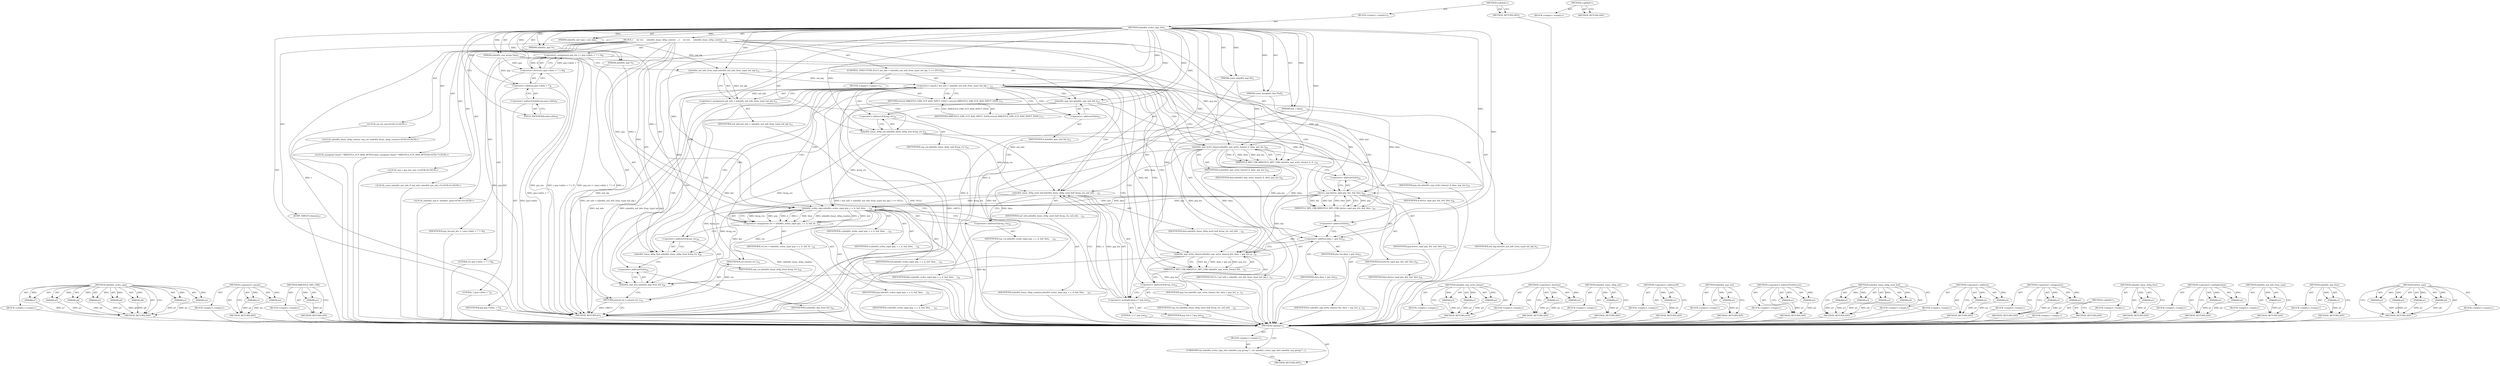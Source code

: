 digraph "&lt;global&gt;" {
vulnerable_204 [label=<(METHOD,mbedtls_ecdsa_sign)>];
vulnerable_205 [label=<(PARAM,p1)>];
vulnerable_206 [label=<(PARAM,p2)>];
vulnerable_207 [label=<(PARAM,p3)>];
vulnerable_208 [label=<(PARAM,p4)>];
vulnerable_209 [label=<(PARAM,p5)>];
vulnerable_210 [label=<(PARAM,p6)>];
vulnerable_211 [label=<(PARAM,p7)>];
vulnerable_212 [label=<(PARAM,p8)>];
vulnerable_213 [label=<(BLOCK,&lt;empty&gt;,&lt;empty&gt;)>];
vulnerable_214 [label=<(METHOD_RETURN,ANY)>];
vulnerable_154 [label=<(METHOD,&lt;operator&gt;.equals)>];
vulnerable_155 [label=<(PARAM,p1)>];
vulnerable_156 [label=<(PARAM,p2)>];
vulnerable_157 [label=<(BLOCK,&lt;empty&gt;,&lt;empty&gt;)>];
vulnerable_158 [label=<(METHOD_RETURN,ANY)>];
vulnerable_175 [label=<(METHOD,MBEDTLS_MPI_CHK)>];
vulnerable_176 [label=<(PARAM,p1)>];
vulnerable_177 [label=<(BLOCK,&lt;empty&gt;,&lt;empty&gt;)>];
vulnerable_178 [label=<(METHOD_RETURN,ANY)>];
vulnerable_6 [label=<(METHOD,&lt;global&gt;)<SUB>1</SUB>>];
vulnerable_7 [label=<(BLOCK,&lt;empty&gt;,&lt;empty&gt;)<SUB>1</SUB>>];
vulnerable_8 [label=<(METHOD,mbedtls_ecdsa_sign_det)<SUB>1</SUB>>];
vulnerable_9 [label=<(PARAM,mbedtls_ecp_group *grp)<SUB>1</SUB>>];
vulnerable_10 [label=<(PARAM,mbedtls_mpi *r)<SUB>1</SUB>>];
vulnerable_11 [label=<(PARAM,mbedtls_mpi *s)<SUB>1</SUB>>];
vulnerable_12 [label=<(PARAM,const mbedtls_mpi *d)<SUB>2</SUB>>];
vulnerable_13 [label=<(PARAM,const unsigned char *buf)<SUB>2</SUB>>];
vulnerable_14 [label=<(PARAM,size_t blen)<SUB>2</SUB>>];
vulnerable_15 [label=<(PARAM,mbedtls_md_type_t md_alg)<SUB>3</SUB>>];
vulnerable_16 [label=<(BLOCK,{
     int ret;
     mbedtls_hmac_drbg_context ...,{
     int ret;
     mbedtls_hmac_drbg_context ...)<SUB>4</SUB>>];
vulnerable_17 [label="<(LOCAL,int ret: int)<SUB>5</SUB>>"];
vulnerable_18 [label="<(LOCAL,mbedtls_hmac_drbg_context rng_ctx: mbedtls_hmac_drbg_context)<SUB>6</SUB>>"];
vulnerable_19 [label="<(LOCAL,unsigned char[2 * MBEDTLS_ECP_MAX_BYTES] data: unsigned char[2 * MBEDTLS_ECP_MAX_BYTES])<SUB>7</SUB>>"];
vulnerable_20 [label="<(LOCAL,size_t grp_len: size_t)<SUB>8</SUB>>"];
vulnerable_21 [label=<(&lt;operator&gt;.assignment,grp_len = ( grp-&gt;nbits + 7 ) / 8)<SUB>8</SUB>>];
vulnerable_22 [label=<(IDENTIFIER,grp_len,grp_len = ( grp-&gt;nbits + 7 ) / 8)<SUB>8</SUB>>];
vulnerable_23 [label=<(&lt;operator&gt;.division,( grp-&gt;nbits + 7 ) / 8)<SUB>8</SUB>>];
vulnerable_24 [label=<(&lt;operator&gt;.addition,grp-&gt;nbits + 7)<SUB>8</SUB>>];
vulnerable_25 [label=<(&lt;operator&gt;.indirectFieldAccess,grp-&gt;nbits)<SUB>8</SUB>>];
vulnerable_26 [label=<(IDENTIFIER,grp,grp-&gt;nbits + 7)<SUB>8</SUB>>];
vulnerable_27 [label=<(FIELD_IDENTIFIER,nbits,nbits)<SUB>8</SUB>>];
vulnerable_28 [label=<(LITERAL,7,grp-&gt;nbits + 7)<SUB>8</SUB>>];
vulnerable_29 [label=<(LITERAL,8,( grp-&gt;nbits + 7 ) / 8)<SUB>8</SUB>>];
vulnerable_30 [label="<(LOCAL,const mbedtls_md_info_t* md_info: mbedtls_md_info_t*)<SUB>9</SUB>>"];
vulnerable_31 [label="<(LOCAL,mbedtls_mpi h: mbedtls_mpi)<SUB>10</SUB>>"];
vulnerable_32 [label=<(CONTROL_STRUCTURE,IF,if (( md_info = mbedtls_md_info_from_type( md_alg ) ) == NULL))<SUB>12</SUB>>];
vulnerable_33 [label=<(&lt;operator&gt;.equals,( md_info = mbedtls_md_info_from_type( md_alg )...)<SUB>12</SUB>>];
vulnerable_34 [label=<(&lt;operator&gt;.assignment,md_info = mbedtls_md_info_from_type( md_alg ))<SUB>12</SUB>>];
vulnerable_35 [label=<(IDENTIFIER,md_info,md_info = mbedtls_md_info_from_type( md_alg ))<SUB>12</SUB>>];
vulnerable_36 [label=<(mbedtls_md_info_from_type,mbedtls_md_info_from_type( md_alg ))<SUB>12</SUB>>];
vulnerable_37 [label=<(IDENTIFIER,md_alg,mbedtls_md_info_from_type( md_alg ))<SUB>12</SUB>>];
vulnerable_38 [label=<(IDENTIFIER,NULL,( md_info = mbedtls_md_info_from_type( md_alg )...)<SUB>12</SUB>>];
vulnerable_39 [label=<(BLOCK,&lt;empty&gt;,&lt;empty&gt;)<SUB>13</SUB>>];
vulnerable_40 [label=<(RETURN,return( MBEDTLS_ERR_ECP_BAD_INPUT_DATA );,return( MBEDTLS_ERR_ECP_BAD_INPUT_DATA );)<SUB>13</SUB>>];
vulnerable_41 [label=<(IDENTIFIER,MBEDTLS_ERR_ECP_BAD_INPUT_DATA,return( MBEDTLS_ERR_ECP_BAD_INPUT_DATA );)<SUB>13</SUB>>];
vulnerable_42 [label=<(mbedtls_mpi_init,mbedtls_mpi_init( &amp;h ))<SUB>15</SUB>>];
vulnerable_43 [label=<(&lt;operator&gt;.addressOf,&amp;h)<SUB>15</SUB>>];
vulnerable_44 [label=<(IDENTIFIER,h,mbedtls_mpi_init( &amp;h ))<SUB>15</SUB>>];
vulnerable_45 [label=<(mbedtls_hmac_drbg_init,mbedtls_hmac_drbg_init( &amp;rng_ctx ))<SUB>16</SUB>>];
vulnerable_46 [label=<(&lt;operator&gt;.addressOf,&amp;rng_ctx)<SUB>16</SUB>>];
vulnerable_47 [label=<(IDENTIFIER,rng_ctx,mbedtls_hmac_drbg_init( &amp;rng_ctx ))<SUB>16</SUB>>];
vulnerable_48 [label=<(MBEDTLS_MPI_CHK,MBEDTLS_MPI_CHK( mbedtls_mpi_write_binary( d, d...)<SUB>19</SUB>>];
vulnerable_49 [label=<(mbedtls_mpi_write_binary,mbedtls_mpi_write_binary( d, data, grp_len ))<SUB>19</SUB>>];
vulnerable_50 [label=<(IDENTIFIER,d,mbedtls_mpi_write_binary( d, data, grp_len ))<SUB>19</SUB>>];
vulnerable_51 [label=<(IDENTIFIER,data,mbedtls_mpi_write_binary( d, data, grp_len ))<SUB>19</SUB>>];
vulnerable_52 [label=<(IDENTIFIER,grp_len,mbedtls_mpi_write_binary( d, data, grp_len ))<SUB>19</SUB>>];
vulnerable_53 [label=<(MBEDTLS_MPI_CHK,MBEDTLS_MPI_CHK( derive_mpi( grp, &amp;h, buf, blen...)<SUB>20</SUB>>];
vulnerable_54 [label=<(derive_mpi,derive_mpi( grp, &amp;h, buf, blen ))<SUB>20</SUB>>];
vulnerable_55 [label=<(IDENTIFIER,grp,derive_mpi( grp, &amp;h, buf, blen ))<SUB>20</SUB>>];
vulnerable_56 [label=<(&lt;operator&gt;.addressOf,&amp;h)<SUB>20</SUB>>];
vulnerable_57 [label=<(IDENTIFIER,h,derive_mpi( grp, &amp;h, buf, blen ))<SUB>20</SUB>>];
vulnerable_58 [label=<(IDENTIFIER,buf,derive_mpi( grp, &amp;h, buf, blen ))<SUB>20</SUB>>];
vulnerable_59 [label=<(IDENTIFIER,blen,derive_mpi( grp, &amp;h, buf, blen ))<SUB>20</SUB>>];
vulnerable_60 [label=<(MBEDTLS_MPI_CHK,MBEDTLS_MPI_CHK( mbedtls_mpi_write_binary( &amp;h, ...)<SUB>21</SUB>>];
vulnerable_61 [label=<(mbedtls_mpi_write_binary,mbedtls_mpi_write_binary( &amp;h, data + grp_len, g...)<SUB>21</SUB>>];
vulnerable_62 [label=<(&lt;operator&gt;.addressOf,&amp;h)<SUB>21</SUB>>];
vulnerable_63 [label=<(IDENTIFIER,h,mbedtls_mpi_write_binary( &amp;h, data + grp_len, g...)<SUB>21</SUB>>];
vulnerable_64 [label=<(&lt;operator&gt;.addition,data + grp_len)<SUB>21</SUB>>];
vulnerable_65 [label=<(IDENTIFIER,data,data + grp_len)<SUB>21</SUB>>];
vulnerable_66 [label=<(IDENTIFIER,grp_len,data + grp_len)<SUB>21</SUB>>];
vulnerable_67 [label=<(IDENTIFIER,grp_len,mbedtls_mpi_write_binary( &amp;h, data + grp_len, g...)<SUB>21</SUB>>];
vulnerable_68 [label=<(mbedtls_hmac_drbg_seed_buf,mbedtls_hmac_drbg_seed_buf( &amp;rng_ctx, md_info, ...)<SUB>22</SUB>>];
vulnerable_69 [label=<(&lt;operator&gt;.addressOf,&amp;rng_ctx)<SUB>22</SUB>>];
vulnerable_70 [label=<(IDENTIFIER,rng_ctx,mbedtls_hmac_drbg_seed_buf( &amp;rng_ctx, md_info, ...)<SUB>22</SUB>>];
vulnerable_71 [label=<(IDENTIFIER,md_info,mbedtls_hmac_drbg_seed_buf( &amp;rng_ctx, md_info, ...)<SUB>22</SUB>>];
vulnerable_72 [label=<(IDENTIFIER,data,mbedtls_hmac_drbg_seed_buf( &amp;rng_ctx, md_info, ...)<SUB>22</SUB>>];
vulnerable_73 [label=<(&lt;operator&gt;.multiplication,2 * grp_len)<SUB>22</SUB>>];
vulnerable_74 [label=<(LITERAL,2,2 * grp_len)<SUB>22</SUB>>];
vulnerable_75 [label=<(IDENTIFIER,grp_len,2 * grp_len)<SUB>22</SUB>>];
vulnerable_76 [label=<(&lt;operator&gt;.assignment,ret = mbedtls_ecdsa_sign( grp, r, s, d, buf, bl...)<SUB>24</SUB>>];
vulnerable_77 [label=<(IDENTIFIER,ret,ret = mbedtls_ecdsa_sign( grp, r, s, d, buf, bl...)<SUB>24</SUB>>];
vulnerable_78 [label=<(mbedtls_ecdsa_sign,mbedtls_ecdsa_sign( grp, r, s, d, buf, blen,
  ...)<SUB>24</SUB>>];
vulnerable_79 [label=<(IDENTIFIER,grp,mbedtls_ecdsa_sign( grp, r, s, d, buf, blen,
  ...)<SUB>24</SUB>>];
vulnerable_80 [label=<(IDENTIFIER,r,mbedtls_ecdsa_sign( grp, r, s, d, buf, blen,
  ...)<SUB>24</SUB>>];
vulnerable_81 [label=<(IDENTIFIER,s,mbedtls_ecdsa_sign( grp, r, s, d, buf, blen,
  ...)<SUB>24</SUB>>];
vulnerable_82 [label=<(IDENTIFIER,d,mbedtls_ecdsa_sign( grp, r, s, d, buf, blen,
  ...)<SUB>24</SUB>>];
vulnerable_83 [label=<(IDENTIFIER,buf,mbedtls_ecdsa_sign( grp, r, s, d, buf, blen,
  ...)<SUB>24</SUB>>];
vulnerable_84 [label=<(IDENTIFIER,blen,mbedtls_ecdsa_sign( grp, r, s, d, buf, blen,
  ...)<SUB>24</SUB>>];
vulnerable_85 [label=<(IDENTIFIER,mbedtls_hmac_drbg_random,mbedtls_ecdsa_sign( grp, r, s, d, buf, blen,
  ...)<SUB>25</SUB>>];
vulnerable_86 [label=<(&lt;operator&gt;.addressOf,&amp;rng_ctx)<SUB>25</SUB>>];
vulnerable_87 [label=<(IDENTIFIER,rng_ctx,mbedtls_ecdsa_sign( grp, r, s, d, buf, blen,
  ...)<SUB>25</SUB>>];
vulnerable_88 [label=<(JUMP_TARGET,cleanup)<SUB>27</SUB>>];
vulnerable_89 [label=<(mbedtls_hmac_drbg_free,mbedtls_hmac_drbg_free( &amp;rng_ctx ))<SUB>28</SUB>>];
vulnerable_90 [label=<(&lt;operator&gt;.addressOf,&amp;rng_ctx)<SUB>28</SUB>>];
vulnerable_91 [label=<(IDENTIFIER,rng_ctx,mbedtls_hmac_drbg_free( &amp;rng_ctx ))<SUB>28</SUB>>];
vulnerable_92 [label=<(mbedtls_mpi_free,mbedtls_mpi_free( &amp;h ))<SUB>29</SUB>>];
vulnerable_93 [label=<(&lt;operator&gt;.addressOf,&amp;h)<SUB>29</SUB>>];
vulnerable_94 [label=<(IDENTIFIER,h,mbedtls_mpi_free( &amp;h ))<SUB>29</SUB>>];
vulnerable_95 [label=<(RETURN,return( ret );,return( ret );)<SUB>31</SUB>>];
vulnerable_96 [label=<(IDENTIFIER,ret,return( ret );)<SUB>31</SUB>>];
vulnerable_97 [label=<(METHOD_RETURN,int)<SUB>1</SUB>>];
vulnerable_99 [label=<(METHOD_RETURN,ANY)<SUB>1</SUB>>];
vulnerable_179 [label=<(METHOD,mbedtls_mpi_write_binary)>];
vulnerable_180 [label=<(PARAM,p1)>];
vulnerable_181 [label=<(PARAM,p2)>];
vulnerable_182 [label=<(PARAM,p3)>];
vulnerable_183 [label=<(BLOCK,&lt;empty&gt;,&lt;empty&gt;)>];
vulnerable_184 [label=<(METHOD_RETURN,ANY)>];
vulnerable_139 [label=<(METHOD,&lt;operator&gt;.division)>];
vulnerable_140 [label=<(PARAM,p1)>];
vulnerable_141 [label=<(PARAM,p2)>];
vulnerable_142 [label=<(BLOCK,&lt;empty&gt;,&lt;empty&gt;)>];
vulnerable_143 [label=<(METHOD_RETURN,ANY)>];
vulnerable_171 [label=<(METHOD,mbedtls_hmac_drbg_init)>];
vulnerable_172 [label=<(PARAM,p1)>];
vulnerable_173 [label=<(BLOCK,&lt;empty&gt;,&lt;empty&gt;)>];
vulnerable_174 [label=<(METHOD_RETURN,ANY)>];
vulnerable_167 [label=<(METHOD,&lt;operator&gt;.addressOf)>];
vulnerable_168 [label=<(PARAM,p1)>];
vulnerable_169 [label=<(BLOCK,&lt;empty&gt;,&lt;empty&gt;)>];
vulnerable_170 [label=<(METHOD_RETURN,ANY)>];
vulnerable_163 [label=<(METHOD,mbedtls_mpi_init)>];
vulnerable_164 [label=<(PARAM,p1)>];
vulnerable_165 [label=<(BLOCK,&lt;empty&gt;,&lt;empty&gt;)>];
vulnerable_166 [label=<(METHOD_RETURN,ANY)>];
vulnerable_149 [label=<(METHOD,&lt;operator&gt;.indirectFieldAccess)>];
vulnerable_150 [label=<(PARAM,p1)>];
vulnerable_151 [label=<(PARAM,p2)>];
vulnerable_152 [label=<(BLOCK,&lt;empty&gt;,&lt;empty&gt;)>];
vulnerable_153 [label=<(METHOD_RETURN,ANY)>];
vulnerable_192 [label=<(METHOD,mbedtls_hmac_drbg_seed_buf)>];
vulnerable_193 [label=<(PARAM,p1)>];
vulnerable_194 [label=<(PARAM,p2)>];
vulnerable_195 [label=<(PARAM,p3)>];
vulnerable_196 [label=<(PARAM,p4)>];
vulnerable_197 [label=<(BLOCK,&lt;empty&gt;,&lt;empty&gt;)>];
vulnerable_198 [label=<(METHOD_RETURN,ANY)>];
vulnerable_144 [label=<(METHOD,&lt;operator&gt;.addition)>];
vulnerable_145 [label=<(PARAM,p1)>];
vulnerable_146 [label=<(PARAM,p2)>];
vulnerable_147 [label=<(BLOCK,&lt;empty&gt;,&lt;empty&gt;)>];
vulnerable_148 [label=<(METHOD_RETURN,ANY)>];
vulnerable_134 [label=<(METHOD,&lt;operator&gt;.assignment)>];
vulnerable_135 [label=<(PARAM,p1)>];
vulnerable_136 [label=<(PARAM,p2)>];
vulnerable_137 [label=<(BLOCK,&lt;empty&gt;,&lt;empty&gt;)>];
vulnerable_138 [label=<(METHOD_RETURN,ANY)>];
vulnerable_128 [label=<(METHOD,&lt;global&gt;)<SUB>1</SUB>>];
vulnerable_129 [label=<(BLOCK,&lt;empty&gt;,&lt;empty&gt;)>];
vulnerable_130 [label=<(METHOD_RETURN,ANY)>];
vulnerable_215 [label=<(METHOD,mbedtls_hmac_drbg_free)>];
vulnerable_216 [label=<(PARAM,p1)>];
vulnerable_217 [label=<(BLOCK,&lt;empty&gt;,&lt;empty&gt;)>];
vulnerable_218 [label=<(METHOD_RETURN,ANY)>];
vulnerable_199 [label=<(METHOD,&lt;operator&gt;.multiplication)>];
vulnerable_200 [label=<(PARAM,p1)>];
vulnerable_201 [label=<(PARAM,p2)>];
vulnerable_202 [label=<(BLOCK,&lt;empty&gt;,&lt;empty&gt;)>];
vulnerable_203 [label=<(METHOD_RETURN,ANY)>];
vulnerable_159 [label=<(METHOD,mbedtls_md_info_from_type)>];
vulnerable_160 [label=<(PARAM,p1)>];
vulnerable_161 [label=<(BLOCK,&lt;empty&gt;,&lt;empty&gt;)>];
vulnerable_162 [label=<(METHOD_RETURN,ANY)>];
vulnerable_219 [label=<(METHOD,mbedtls_mpi_free)>];
vulnerable_220 [label=<(PARAM,p1)>];
vulnerable_221 [label=<(BLOCK,&lt;empty&gt;,&lt;empty&gt;)>];
vulnerable_222 [label=<(METHOD_RETURN,ANY)>];
vulnerable_185 [label=<(METHOD,derive_mpi)>];
vulnerable_186 [label=<(PARAM,p1)>];
vulnerable_187 [label=<(PARAM,p2)>];
vulnerable_188 [label=<(PARAM,p3)>];
vulnerable_189 [label=<(PARAM,p4)>];
vulnerable_190 [label=<(BLOCK,&lt;empty&gt;,&lt;empty&gt;)>];
vulnerable_191 [label=<(METHOD_RETURN,ANY)>];
fixed_6 [label=<(METHOD,&lt;global&gt;)<SUB>1</SUB>>];
fixed_7 [label=<(BLOCK,&lt;empty&gt;,&lt;empty&gt;)<SUB>1</SUB>>];
fixed_8 [label=<(UNKNOWN,int mbedtls_ecdsa_sign_det( mbedtls_ecp_group *...,int mbedtls_ecdsa_sign_det( mbedtls_ecp_group *...)<SUB>1</SUB>>];
fixed_9 [label=<(METHOD_RETURN,ANY)<SUB>1</SUB>>];
fixed_14 [label=<(METHOD,&lt;global&gt;)<SUB>1</SUB>>];
fixed_15 [label=<(BLOCK,&lt;empty&gt;,&lt;empty&gt;)>];
fixed_16 [label=<(METHOD_RETURN,ANY)>];
vulnerable_204 -> vulnerable_205  [key=0, label="AST: "];
vulnerable_204 -> vulnerable_205  [key=1, label="DDG: "];
vulnerable_204 -> vulnerable_213  [key=0, label="AST: "];
vulnerable_204 -> vulnerable_206  [key=0, label="AST: "];
vulnerable_204 -> vulnerable_206  [key=1, label="DDG: "];
vulnerable_204 -> vulnerable_214  [key=0, label="AST: "];
vulnerable_204 -> vulnerable_214  [key=1, label="CFG: "];
vulnerable_204 -> vulnerable_207  [key=0, label="AST: "];
vulnerable_204 -> vulnerable_207  [key=1, label="DDG: "];
vulnerable_204 -> vulnerable_208  [key=0, label="AST: "];
vulnerable_204 -> vulnerable_208  [key=1, label="DDG: "];
vulnerable_204 -> vulnerable_209  [key=0, label="AST: "];
vulnerable_204 -> vulnerable_209  [key=1, label="DDG: "];
vulnerable_204 -> vulnerable_210  [key=0, label="AST: "];
vulnerable_204 -> vulnerable_210  [key=1, label="DDG: "];
vulnerable_204 -> vulnerable_211  [key=0, label="AST: "];
vulnerable_204 -> vulnerable_211  [key=1, label="DDG: "];
vulnerable_204 -> vulnerable_212  [key=0, label="AST: "];
vulnerable_204 -> vulnerable_212  [key=1, label="DDG: "];
vulnerable_205 -> vulnerable_214  [key=0, label="DDG: p1"];
vulnerable_206 -> vulnerable_214  [key=0, label="DDG: p2"];
vulnerable_207 -> vulnerable_214  [key=0, label="DDG: p3"];
vulnerable_208 -> vulnerable_214  [key=0, label="DDG: p4"];
vulnerable_209 -> vulnerable_214  [key=0, label="DDG: p5"];
vulnerable_210 -> vulnerable_214  [key=0, label="DDG: p6"];
vulnerable_211 -> vulnerable_214  [key=0, label="DDG: p7"];
vulnerable_212 -> vulnerable_214  [key=0, label="DDG: p8"];
vulnerable_213 -> fixed_6  [key=0];
vulnerable_214 -> fixed_6  [key=0];
vulnerable_154 -> vulnerable_155  [key=0, label="AST: "];
vulnerable_154 -> vulnerable_155  [key=1, label="DDG: "];
vulnerable_154 -> vulnerable_157  [key=0, label="AST: "];
vulnerable_154 -> vulnerable_156  [key=0, label="AST: "];
vulnerable_154 -> vulnerable_156  [key=1, label="DDG: "];
vulnerable_154 -> vulnerable_158  [key=0, label="AST: "];
vulnerable_154 -> vulnerable_158  [key=1, label="CFG: "];
vulnerable_155 -> vulnerable_158  [key=0, label="DDG: p1"];
vulnerable_156 -> vulnerable_158  [key=0, label="DDG: p2"];
vulnerable_157 -> fixed_6  [key=0];
vulnerable_158 -> fixed_6  [key=0];
vulnerable_175 -> vulnerable_176  [key=0, label="AST: "];
vulnerable_175 -> vulnerable_176  [key=1, label="DDG: "];
vulnerable_175 -> vulnerable_177  [key=0, label="AST: "];
vulnerable_175 -> vulnerable_178  [key=0, label="AST: "];
vulnerable_175 -> vulnerable_178  [key=1, label="CFG: "];
vulnerable_176 -> vulnerable_178  [key=0, label="DDG: p1"];
vulnerable_177 -> fixed_6  [key=0];
vulnerable_178 -> fixed_6  [key=0];
vulnerable_6 -> vulnerable_7  [key=0, label="AST: "];
vulnerable_6 -> vulnerable_99  [key=0, label="AST: "];
vulnerable_6 -> vulnerable_99  [key=1, label="CFG: "];
vulnerable_7 -> vulnerable_8  [key=0, label="AST: "];
vulnerable_8 -> vulnerable_9  [key=0, label="AST: "];
vulnerable_8 -> vulnerable_9  [key=1, label="DDG: "];
vulnerable_8 -> vulnerable_10  [key=0, label="AST: "];
vulnerable_8 -> vulnerable_10  [key=1, label="DDG: "];
vulnerable_8 -> vulnerable_11  [key=0, label="AST: "];
vulnerable_8 -> vulnerable_11  [key=1, label="DDG: "];
vulnerable_8 -> vulnerable_12  [key=0, label="AST: "];
vulnerable_8 -> vulnerable_12  [key=1, label="DDG: "];
vulnerable_8 -> vulnerable_13  [key=0, label="AST: "];
vulnerable_8 -> vulnerable_13  [key=1, label="DDG: "];
vulnerable_8 -> vulnerable_14  [key=0, label="AST: "];
vulnerable_8 -> vulnerable_14  [key=1, label="DDG: "];
vulnerable_8 -> vulnerable_15  [key=0, label="AST: "];
vulnerable_8 -> vulnerable_15  [key=1, label="DDG: "];
vulnerable_8 -> vulnerable_16  [key=0, label="AST: "];
vulnerable_8 -> vulnerable_97  [key=0, label="AST: "];
vulnerable_8 -> vulnerable_27  [key=0, label="CFG: "];
vulnerable_8 -> vulnerable_42  [key=0, label="DDG: "];
vulnerable_8 -> vulnerable_45  [key=0, label="DDG: "];
vulnerable_8 -> vulnerable_68  [key=0, label="DDG: "];
vulnerable_8 -> vulnerable_89  [key=0, label="DDG: "];
vulnerable_8 -> vulnerable_92  [key=0, label="DDG: "];
vulnerable_8 -> vulnerable_96  [key=0, label="DDG: "];
vulnerable_8 -> vulnerable_23  [key=0, label="DDG: "];
vulnerable_8 -> vulnerable_33  [key=0, label="DDG: "];
vulnerable_8 -> vulnerable_40  [key=0, label="DDG: "];
vulnerable_8 -> vulnerable_49  [key=0, label="DDG: "];
vulnerable_8 -> vulnerable_54  [key=0, label="DDG: "];
vulnerable_8 -> vulnerable_61  [key=0, label="DDG: "];
vulnerable_8 -> vulnerable_73  [key=0, label="DDG: "];
vulnerable_8 -> vulnerable_78  [key=0, label="DDG: "];
vulnerable_8 -> vulnerable_24  [key=0, label="DDG: "];
vulnerable_8 -> vulnerable_41  [key=0, label="DDG: "];
vulnerable_8 -> vulnerable_64  [key=0, label="DDG: "];
vulnerable_8 -> vulnerable_36  [key=0, label="DDG: "];
vulnerable_9 -> vulnerable_97  [key=0, label="DDG: grp"];
vulnerable_9 -> vulnerable_23  [key=0, label="DDG: grp"];
vulnerable_9 -> vulnerable_54  [key=0, label="DDG: grp"];
vulnerable_9 -> vulnerable_78  [key=0, label="DDG: grp"];
vulnerable_9 -> vulnerable_24  [key=0, label="DDG: grp"];
vulnerable_10 -> vulnerable_97  [key=0, label="DDG: r"];
vulnerable_10 -> vulnerable_78  [key=0, label="DDG: r"];
vulnerable_11 -> vulnerable_97  [key=0, label="DDG: s"];
vulnerable_11 -> vulnerable_78  [key=0, label="DDG: s"];
vulnerable_12 -> vulnerable_97  [key=0, label="DDG: d"];
vulnerable_12 -> vulnerable_49  [key=0, label="DDG: d"];
vulnerable_13 -> vulnerable_97  [key=0, label="DDG: buf"];
vulnerable_13 -> vulnerable_54  [key=0, label="DDG: buf"];
vulnerable_14 -> vulnerable_97  [key=0, label="DDG: blen"];
vulnerable_14 -> vulnerable_54  [key=0, label="DDG: blen"];
vulnerable_15 -> vulnerable_36  [key=0, label="DDG: md_alg"];
vulnerable_16 -> vulnerable_17  [key=0, label="AST: "];
vulnerable_16 -> vulnerable_18  [key=0, label="AST: "];
vulnerable_16 -> vulnerable_19  [key=0, label="AST: "];
vulnerable_16 -> vulnerable_20  [key=0, label="AST: "];
vulnerable_16 -> vulnerable_21  [key=0, label="AST: "];
vulnerable_16 -> vulnerable_30  [key=0, label="AST: "];
vulnerable_16 -> vulnerable_31  [key=0, label="AST: "];
vulnerable_16 -> vulnerable_32  [key=0, label="AST: "];
vulnerable_16 -> vulnerable_42  [key=0, label="AST: "];
vulnerable_16 -> vulnerable_45  [key=0, label="AST: "];
vulnerable_16 -> vulnerable_48  [key=0, label="AST: "];
vulnerable_16 -> vulnerable_53  [key=0, label="AST: "];
vulnerable_16 -> vulnerable_60  [key=0, label="AST: "];
vulnerable_16 -> vulnerable_68  [key=0, label="AST: "];
vulnerable_16 -> vulnerable_76  [key=0, label="AST: "];
vulnerable_16 -> vulnerable_88  [key=0, label="AST: "];
vulnerable_16 -> vulnerable_89  [key=0, label="AST: "];
vulnerable_16 -> vulnerable_92  [key=0, label="AST: "];
vulnerable_16 -> vulnerable_95  [key=0, label="AST: "];
vulnerable_17 -> fixed_6  [key=0];
vulnerable_18 -> fixed_6  [key=0];
vulnerable_19 -> fixed_6  [key=0];
vulnerable_20 -> fixed_6  [key=0];
vulnerable_21 -> vulnerable_22  [key=0, label="AST: "];
vulnerable_21 -> vulnerable_23  [key=0, label="AST: "];
vulnerable_21 -> vulnerable_36  [key=0, label="CFG: "];
vulnerable_21 -> vulnerable_97  [key=0, label="DDG: grp_len"];
vulnerable_21 -> vulnerable_97  [key=1, label="DDG: ( grp-&gt;nbits + 7 ) / 8"];
vulnerable_21 -> vulnerable_97  [key=2, label="DDG: grp_len = ( grp-&gt;nbits + 7 ) / 8"];
vulnerable_21 -> vulnerable_49  [key=0, label="DDG: grp_len"];
vulnerable_22 -> fixed_6  [key=0];
vulnerable_23 -> vulnerable_24  [key=0, label="AST: "];
vulnerable_23 -> vulnerable_29  [key=0, label="AST: "];
vulnerable_23 -> vulnerable_21  [key=0, label="CFG: "];
vulnerable_23 -> vulnerable_21  [key=1, label="DDG: grp-&gt;nbits + 7"];
vulnerable_23 -> vulnerable_21  [key=2, label="DDG: 8"];
vulnerable_23 -> vulnerable_97  [key=0, label="DDG: grp-&gt;nbits + 7"];
vulnerable_24 -> vulnerable_25  [key=0, label="AST: "];
vulnerable_24 -> vulnerable_28  [key=0, label="AST: "];
vulnerable_24 -> vulnerable_23  [key=0, label="CFG: "];
vulnerable_24 -> vulnerable_97  [key=0, label="DDG: grp-&gt;nbits"];
vulnerable_25 -> vulnerable_26  [key=0, label="AST: "];
vulnerable_25 -> vulnerable_27  [key=0, label="AST: "];
vulnerable_25 -> vulnerable_24  [key=0, label="CFG: "];
vulnerable_26 -> fixed_6  [key=0];
vulnerable_27 -> vulnerable_25  [key=0, label="CFG: "];
vulnerable_28 -> fixed_6  [key=0];
vulnerable_29 -> fixed_6  [key=0];
vulnerable_30 -> fixed_6  [key=0];
vulnerable_31 -> fixed_6  [key=0];
vulnerable_32 -> vulnerable_33  [key=0, label="AST: "];
vulnerable_32 -> vulnerable_39  [key=0, label="AST: "];
vulnerable_33 -> vulnerable_34  [key=0, label="AST: "];
vulnerable_33 -> vulnerable_38  [key=0, label="AST: "];
vulnerable_33 -> vulnerable_40  [key=0, label="CFG: "];
vulnerable_33 -> vulnerable_40  [key=1, label="CDG: "];
vulnerable_33 -> vulnerable_43  [key=0, label="CFG: "];
vulnerable_33 -> vulnerable_43  [key=1, label="CDG: "];
vulnerable_33 -> vulnerable_97  [key=0, label="DDG: md_info = mbedtls_md_info_from_type( md_alg )"];
vulnerable_33 -> vulnerable_97  [key=1, label="DDG: ( md_info = mbedtls_md_info_from_type( md_alg ) ) == NULL"];
vulnerable_33 -> vulnerable_97  [key=2, label="DDG: NULL"];
vulnerable_33 -> vulnerable_48  [key=0, label="CDG: "];
vulnerable_33 -> vulnerable_68  [key=0, label="CDG: "];
vulnerable_33 -> vulnerable_49  [key=0, label="CDG: "];
vulnerable_33 -> vulnerable_60  [key=0, label="CDG: "];
vulnerable_33 -> vulnerable_73  [key=0, label="CDG: "];
vulnerable_33 -> vulnerable_64  [key=0, label="CDG: "];
vulnerable_33 -> vulnerable_42  [key=0, label="CDG: "];
vulnerable_33 -> vulnerable_89  [key=0, label="CDG: "];
vulnerable_33 -> vulnerable_46  [key=0, label="CDG: "];
vulnerable_33 -> vulnerable_56  [key=0, label="CDG: "];
vulnerable_33 -> vulnerable_69  [key=0, label="CDG: "];
vulnerable_33 -> vulnerable_95  [key=0, label="CDG: "];
vulnerable_33 -> vulnerable_92  [key=0, label="CDG: "];
vulnerable_33 -> vulnerable_45  [key=0, label="CDG: "];
vulnerable_33 -> vulnerable_76  [key=0, label="CDG: "];
vulnerable_33 -> vulnerable_93  [key=0, label="CDG: "];
vulnerable_33 -> vulnerable_90  [key=0, label="CDG: "];
vulnerable_33 -> vulnerable_54  [key=0, label="CDG: "];
vulnerable_33 -> vulnerable_61  [key=0, label="CDG: "];
vulnerable_33 -> vulnerable_53  [key=0, label="CDG: "];
vulnerable_33 -> vulnerable_78  [key=0, label="CDG: "];
vulnerable_33 -> vulnerable_62  [key=0, label="CDG: "];
vulnerable_33 -> vulnerable_86  [key=0, label="CDG: "];
vulnerable_34 -> vulnerable_35  [key=0, label="AST: "];
vulnerable_34 -> vulnerable_36  [key=0, label="AST: "];
vulnerable_34 -> vulnerable_33  [key=0, label="CFG: "];
vulnerable_34 -> vulnerable_33  [key=1, label="DDG: md_info"];
vulnerable_34 -> vulnerable_97  [key=0, label="DDG: md_info"];
vulnerable_34 -> vulnerable_97  [key=1, label="DDG: mbedtls_md_info_from_type( md_alg )"];
vulnerable_34 -> vulnerable_68  [key=0, label="DDG: md_info"];
vulnerable_35 -> fixed_6  [key=0];
vulnerable_36 -> vulnerable_37  [key=0, label="AST: "];
vulnerable_36 -> vulnerable_34  [key=0, label="CFG: "];
vulnerable_36 -> vulnerable_34  [key=1, label="DDG: md_alg"];
vulnerable_36 -> vulnerable_97  [key=0, label="DDG: md_alg"];
vulnerable_36 -> vulnerable_33  [key=0, label="DDG: md_alg"];
vulnerable_37 -> fixed_6  [key=0];
vulnerable_38 -> fixed_6  [key=0];
vulnerable_39 -> vulnerable_40  [key=0, label="AST: "];
vulnerable_40 -> vulnerable_41  [key=0, label="AST: "];
vulnerable_40 -> vulnerable_97  [key=0, label="CFG: "];
vulnerable_40 -> vulnerable_97  [key=1, label="DDG: &lt;RET&gt;"];
vulnerable_41 -> vulnerable_40  [key=0, label="DDG: MBEDTLS_ERR_ECP_BAD_INPUT_DATA"];
vulnerable_42 -> vulnerable_43  [key=0, label="AST: "];
vulnerable_42 -> vulnerable_46  [key=0, label="CFG: "];
vulnerable_42 -> vulnerable_92  [key=0, label="DDG: &amp;h"];
vulnerable_42 -> vulnerable_54  [key=0, label="DDG: &amp;h"];
vulnerable_42 -> vulnerable_61  [key=0, label="DDG: &amp;h"];
vulnerable_43 -> vulnerable_44  [key=0, label="AST: "];
vulnerable_43 -> vulnerable_42  [key=0, label="CFG: "];
vulnerable_44 -> fixed_6  [key=0];
vulnerable_45 -> vulnerable_46  [key=0, label="AST: "];
vulnerable_45 -> vulnerable_49  [key=0, label="CFG: "];
vulnerable_45 -> vulnerable_68  [key=0, label="DDG: &amp;rng_ctx"];
vulnerable_45 -> vulnerable_89  [key=0, label="DDG: &amp;rng_ctx"];
vulnerable_45 -> vulnerable_78  [key=0, label="DDG: &amp;rng_ctx"];
vulnerable_46 -> vulnerable_47  [key=0, label="AST: "];
vulnerable_46 -> vulnerable_45  [key=0, label="CFG: "];
vulnerable_47 -> fixed_6  [key=0];
vulnerable_48 -> vulnerable_49  [key=0, label="AST: "];
vulnerable_48 -> vulnerable_56  [key=0, label="CFG: "];
vulnerable_49 -> vulnerable_50  [key=0, label="AST: "];
vulnerable_49 -> vulnerable_51  [key=0, label="AST: "];
vulnerable_49 -> vulnerable_52  [key=0, label="AST: "];
vulnerable_49 -> vulnerable_48  [key=0, label="CFG: "];
vulnerable_49 -> vulnerable_48  [key=1, label="DDG: d"];
vulnerable_49 -> vulnerable_48  [key=2, label="DDG: data"];
vulnerable_49 -> vulnerable_48  [key=3, label="DDG: grp_len"];
vulnerable_49 -> vulnerable_68  [key=0, label="DDG: data"];
vulnerable_49 -> vulnerable_61  [key=0, label="DDG: data"];
vulnerable_49 -> vulnerable_61  [key=1, label="DDG: grp_len"];
vulnerable_49 -> vulnerable_78  [key=0, label="DDG: d"];
vulnerable_49 -> vulnerable_64  [key=0, label="DDG: data"];
vulnerable_49 -> vulnerable_64  [key=1, label="DDG: grp_len"];
vulnerable_50 -> fixed_6  [key=0];
vulnerable_51 -> fixed_6  [key=0];
vulnerable_52 -> fixed_6  [key=0];
vulnerable_53 -> vulnerable_54  [key=0, label="AST: "];
vulnerable_53 -> vulnerable_62  [key=0, label="CFG: "];
vulnerable_54 -> vulnerable_55  [key=0, label="AST: "];
vulnerable_54 -> vulnerable_56  [key=0, label="AST: "];
vulnerable_54 -> vulnerable_58  [key=0, label="AST: "];
vulnerable_54 -> vulnerable_59  [key=0, label="AST: "];
vulnerable_54 -> vulnerable_53  [key=0, label="CFG: "];
vulnerable_54 -> vulnerable_53  [key=1, label="DDG: grp"];
vulnerable_54 -> vulnerable_53  [key=2, label="DDG: &amp;h"];
vulnerable_54 -> vulnerable_53  [key=3, label="DDG: buf"];
vulnerable_54 -> vulnerable_53  [key=4, label="DDG: blen"];
vulnerable_54 -> vulnerable_92  [key=0, label="DDG: &amp;h"];
vulnerable_54 -> vulnerable_61  [key=0, label="DDG: &amp;h"];
vulnerable_54 -> vulnerable_78  [key=0, label="DDG: grp"];
vulnerable_54 -> vulnerable_78  [key=1, label="DDG: buf"];
vulnerable_54 -> vulnerable_78  [key=2, label="DDG: blen"];
vulnerable_55 -> fixed_6  [key=0];
vulnerable_56 -> vulnerable_57  [key=0, label="AST: "];
vulnerable_56 -> vulnerable_54  [key=0, label="CFG: "];
vulnerable_57 -> fixed_6  [key=0];
vulnerable_58 -> fixed_6  [key=0];
vulnerable_59 -> fixed_6  [key=0];
vulnerable_60 -> vulnerable_61  [key=0, label="AST: "];
vulnerable_60 -> vulnerable_69  [key=0, label="CFG: "];
vulnerable_61 -> vulnerable_62  [key=0, label="AST: "];
vulnerable_61 -> vulnerable_64  [key=0, label="AST: "];
vulnerable_61 -> vulnerable_67  [key=0, label="AST: "];
vulnerable_61 -> vulnerable_60  [key=0, label="CFG: "];
vulnerable_61 -> vulnerable_60  [key=1, label="DDG: &amp;h"];
vulnerable_61 -> vulnerable_60  [key=2, label="DDG: data + grp_len"];
vulnerable_61 -> vulnerable_60  [key=3, label="DDG: grp_len"];
vulnerable_61 -> vulnerable_92  [key=0, label="DDG: &amp;h"];
vulnerable_61 -> vulnerable_73  [key=0, label="DDG: grp_len"];
vulnerable_62 -> vulnerable_63  [key=0, label="AST: "];
vulnerable_62 -> vulnerable_64  [key=0, label="CFG: "];
vulnerable_63 -> fixed_6  [key=0];
vulnerable_64 -> vulnerable_65  [key=0, label="AST: "];
vulnerable_64 -> vulnerable_66  [key=0, label="AST: "];
vulnerable_64 -> vulnerable_61  [key=0, label="CFG: "];
vulnerable_65 -> fixed_6  [key=0];
vulnerable_66 -> fixed_6  [key=0];
vulnerable_67 -> fixed_6  [key=0];
vulnerable_68 -> vulnerable_69  [key=0, label="AST: "];
vulnerable_68 -> vulnerable_71  [key=0, label="AST: "];
vulnerable_68 -> vulnerable_72  [key=0, label="AST: "];
vulnerable_68 -> vulnerable_73  [key=0, label="AST: "];
vulnerable_68 -> vulnerable_86  [key=0, label="CFG: "];
vulnerable_68 -> vulnerable_89  [key=0, label="DDG: &amp;rng_ctx"];
vulnerable_68 -> vulnerable_78  [key=0, label="DDG: &amp;rng_ctx"];
vulnerable_69 -> vulnerable_70  [key=0, label="AST: "];
vulnerable_69 -> vulnerable_73  [key=0, label="CFG: "];
vulnerable_70 -> fixed_6  [key=0];
vulnerable_71 -> fixed_6  [key=0];
vulnerable_72 -> fixed_6  [key=0];
vulnerable_73 -> vulnerable_74  [key=0, label="AST: "];
vulnerable_73 -> vulnerable_75  [key=0, label="AST: "];
vulnerable_73 -> vulnerable_68  [key=0, label="CFG: "];
vulnerable_73 -> vulnerable_68  [key=1, label="DDG: 2"];
vulnerable_73 -> vulnerable_68  [key=2, label="DDG: grp_len"];
vulnerable_74 -> fixed_6  [key=0];
vulnerable_75 -> fixed_6  [key=0];
vulnerable_76 -> vulnerable_77  [key=0, label="AST: "];
vulnerable_76 -> vulnerable_78  [key=0, label="AST: "];
vulnerable_76 -> vulnerable_90  [key=0, label="CFG: "];
vulnerable_76 -> vulnerable_96  [key=0, label="DDG: ret"];
vulnerable_77 -> fixed_6  [key=0];
vulnerable_78 -> vulnerable_79  [key=0, label="AST: "];
vulnerable_78 -> vulnerable_80  [key=0, label="AST: "];
vulnerable_78 -> vulnerable_81  [key=0, label="AST: "];
vulnerable_78 -> vulnerable_82  [key=0, label="AST: "];
vulnerable_78 -> vulnerable_83  [key=0, label="AST: "];
vulnerable_78 -> vulnerable_84  [key=0, label="AST: "];
vulnerable_78 -> vulnerable_85  [key=0, label="AST: "];
vulnerable_78 -> vulnerable_86  [key=0, label="AST: "];
vulnerable_78 -> vulnerable_76  [key=0, label="CFG: "];
vulnerable_78 -> vulnerable_76  [key=1, label="DDG: &amp;rng_ctx"];
vulnerable_78 -> vulnerable_76  [key=2, label="DDG: grp"];
vulnerable_78 -> vulnerable_76  [key=3, label="DDG: d"];
vulnerable_78 -> vulnerable_76  [key=4, label="DDG: r"];
vulnerable_78 -> vulnerable_76  [key=5, label="DDG: blen"];
vulnerable_78 -> vulnerable_76  [key=6, label="DDG: mbedtls_hmac_drbg_random"];
vulnerable_78 -> vulnerable_76  [key=7, label="DDG: s"];
vulnerable_78 -> vulnerable_76  [key=8, label="DDG: buf"];
vulnerable_78 -> vulnerable_97  [key=0, label="DDG: mbedtls_hmac_drbg_random"];
vulnerable_78 -> vulnerable_89  [key=0, label="DDG: &amp;rng_ctx"];
vulnerable_79 -> fixed_6  [key=0];
vulnerable_80 -> fixed_6  [key=0];
vulnerable_81 -> fixed_6  [key=0];
vulnerable_82 -> fixed_6  [key=0];
vulnerable_83 -> fixed_6  [key=0];
vulnerable_84 -> fixed_6  [key=0];
vulnerable_85 -> fixed_6  [key=0];
vulnerable_86 -> vulnerable_87  [key=0, label="AST: "];
vulnerable_86 -> vulnerable_78  [key=0, label="CFG: "];
vulnerable_87 -> fixed_6  [key=0];
vulnerable_88 -> fixed_6  [key=0];
vulnerable_89 -> vulnerable_90  [key=0, label="AST: "];
vulnerable_89 -> vulnerable_93  [key=0, label="CFG: "];
vulnerable_90 -> vulnerable_91  [key=0, label="AST: "];
vulnerable_90 -> vulnerable_89  [key=0, label="CFG: "];
vulnerable_91 -> fixed_6  [key=0];
vulnerable_92 -> vulnerable_93  [key=0, label="AST: "];
vulnerable_92 -> vulnerable_95  [key=0, label="CFG: "];
vulnerable_93 -> vulnerable_94  [key=0, label="AST: "];
vulnerable_93 -> vulnerable_92  [key=0, label="CFG: "];
vulnerable_94 -> fixed_6  [key=0];
vulnerable_95 -> vulnerable_96  [key=0, label="AST: "];
vulnerable_95 -> vulnerable_97  [key=0, label="CFG: "];
vulnerable_95 -> vulnerable_97  [key=1, label="DDG: &lt;RET&gt;"];
vulnerable_96 -> vulnerable_95  [key=0, label="DDG: ret"];
vulnerable_97 -> fixed_6  [key=0];
vulnerable_99 -> fixed_6  [key=0];
vulnerable_179 -> vulnerable_180  [key=0, label="AST: "];
vulnerable_179 -> vulnerable_180  [key=1, label="DDG: "];
vulnerable_179 -> vulnerable_183  [key=0, label="AST: "];
vulnerable_179 -> vulnerable_181  [key=0, label="AST: "];
vulnerable_179 -> vulnerable_181  [key=1, label="DDG: "];
vulnerable_179 -> vulnerable_184  [key=0, label="AST: "];
vulnerable_179 -> vulnerable_184  [key=1, label="CFG: "];
vulnerable_179 -> vulnerable_182  [key=0, label="AST: "];
vulnerable_179 -> vulnerable_182  [key=1, label="DDG: "];
vulnerable_180 -> vulnerable_184  [key=0, label="DDG: p1"];
vulnerable_181 -> vulnerable_184  [key=0, label="DDG: p2"];
vulnerable_182 -> vulnerable_184  [key=0, label="DDG: p3"];
vulnerable_183 -> fixed_6  [key=0];
vulnerable_184 -> fixed_6  [key=0];
vulnerable_139 -> vulnerable_140  [key=0, label="AST: "];
vulnerable_139 -> vulnerable_140  [key=1, label="DDG: "];
vulnerable_139 -> vulnerable_142  [key=0, label="AST: "];
vulnerable_139 -> vulnerable_141  [key=0, label="AST: "];
vulnerable_139 -> vulnerable_141  [key=1, label="DDG: "];
vulnerable_139 -> vulnerable_143  [key=0, label="AST: "];
vulnerable_139 -> vulnerable_143  [key=1, label="CFG: "];
vulnerable_140 -> vulnerable_143  [key=0, label="DDG: p1"];
vulnerable_141 -> vulnerable_143  [key=0, label="DDG: p2"];
vulnerable_142 -> fixed_6  [key=0];
vulnerable_143 -> fixed_6  [key=0];
vulnerable_171 -> vulnerable_172  [key=0, label="AST: "];
vulnerable_171 -> vulnerable_172  [key=1, label="DDG: "];
vulnerable_171 -> vulnerable_173  [key=0, label="AST: "];
vulnerable_171 -> vulnerable_174  [key=0, label="AST: "];
vulnerable_171 -> vulnerable_174  [key=1, label="CFG: "];
vulnerable_172 -> vulnerable_174  [key=0, label="DDG: p1"];
vulnerable_173 -> fixed_6  [key=0];
vulnerable_174 -> fixed_6  [key=0];
vulnerable_167 -> vulnerable_168  [key=0, label="AST: "];
vulnerable_167 -> vulnerable_168  [key=1, label="DDG: "];
vulnerable_167 -> vulnerable_169  [key=0, label="AST: "];
vulnerable_167 -> vulnerable_170  [key=0, label="AST: "];
vulnerable_167 -> vulnerable_170  [key=1, label="CFG: "];
vulnerable_168 -> vulnerable_170  [key=0, label="DDG: p1"];
vulnerable_169 -> fixed_6  [key=0];
vulnerable_170 -> fixed_6  [key=0];
vulnerable_163 -> vulnerable_164  [key=0, label="AST: "];
vulnerable_163 -> vulnerable_164  [key=1, label="DDG: "];
vulnerable_163 -> vulnerable_165  [key=0, label="AST: "];
vulnerable_163 -> vulnerable_166  [key=0, label="AST: "];
vulnerable_163 -> vulnerable_166  [key=1, label="CFG: "];
vulnerable_164 -> vulnerable_166  [key=0, label="DDG: p1"];
vulnerable_165 -> fixed_6  [key=0];
vulnerable_166 -> fixed_6  [key=0];
vulnerable_149 -> vulnerable_150  [key=0, label="AST: "];
vulnerable_149 -> vulnerable_150  [key=1, label="DDG: "];
vulnerable_149 -> vulnerable_152  [key=0, label="AST: "];
vulnerable_149 -> vulnerable_151  [key=0, label="AST: "];
vulnerable_149 -> vulnerable_151  [key=1, label="DDG: "];
vulnerable_149 -> vulnerable_153  [key=0, label="AST: "];
vulnerable_149 -> vulnerable_153  [key=1, label="CFG: "];
vulnerable_150 -> vulnerable_153  [key=0, label="DDG: p1"];
vulnerable_151 -> vulnerable_153  [key=0, label="DDG: p2"];
vulnerable_152 -> fixed_6  [key=0];
vulnerable_153 -> fixed_6  [key=0];
vulnerable_192 -> vulnerable_193  [key=0, label="AST: "];
vulnerable_192 -> vulnerable_193  [key=1, label="DDG: "];
vulnerable_192 -> vulnerable_197  [key=0, label="AST: "];
vulnerable_192 -> vulnerable_194  [key=0, label="AST: "];
vulnerable_192 -> vulnerable_194  [key=1, label="DDG: "];
vulnerable_192 -> vulnerable_198  [key=0, label="AST: "];
vulnerable_192 -> vulnerable_198  [key=1, label="CFG: "];
vulnerable_192 -> vulnerable_195  [key=0, label="AST: "];
vulnerable_192 -> vulnerable_195  [key=1, label="DDG: "];
vulnerable_192 -> vulnerable_196  [key=0, label="AST: "];
vulnerable_192 -> vulnerable_196  [key=1, label="DDG: "];
vulnerable_193 -> vulnerable_198  [key=0, label="DDG: p1"];
vulnerable_194 -> vulnerable_198  [key=0, label="DDG: p2"];
vulnerable_195 -> vulnerable_198  [key=0, label="DDG: p3"];
vulnerable_196 -> vulnerable_198  [key=0, label="DDG: p4"];
vulnerable_197 -> fixed_6  [key=0];
vulnerable_198 -> fixed_6  [key=0];
vulnerable_144 -> vulnerable_145  [key=0, label="AST: "];
vulnerable_144 -> vulnerable_145  [key=1, label="DDG: "];
vulnerable_144 -> vulnerable_147  [key=0, label="AST: "];
vulnerable_144 -> vulnerable_146  [key=0, label="AST: "];
vulnerable_144 -> vulnerable_146  [key=1, label="DDG: "];
vulnerable_144 -> vulnerable_148  [key=0, label="AST: "];
vulnerable_144 -> vulnerable_148  [key=1, label="CFG: "];
vulnerable_145 -> vulnerable_148  [key=0, label="DDG: p1"];
vulnerable_146 -> vulnerable_148  [key=0, label="DDG: p2"];
vulnerable_147 -> fixed_6  [key=0];
vulnerable_148 -> fixed_6  [key=0];
vulnerable_134 -> vulnerable_135  [key=0, label="AST: "];
vulnerable_134 -> vulnerable_135  [key=1, label="DDG: "];
vulnerable_134 -> vulnerable_137  [key=0, label="AST: "];
vulnerable_134 -> vulnerable_136  [key=0, label="AST: "];
vulnerable_134 -> vulnerable_136  [key=1, label="DDG: "];
vulnerable_134 -> vulnerable_138  [key=0, label="AST: "];
vulnerable_134 -> vulnerable_138  [key=1, label="CFG: "];
vulnerable_135 -> vulnerable_138  [key=0, label="DDG: p1"];
vulnerable_136 -> vulnerable_138  [key=0, label="DDG: p2"];
vulnerable_137 -> fixed_6  [key=0];
vulnerable_138 -> fixed_6  [key=0];
vulnerable_128 -> vulnerable_129  [key=0, label="AST: "];
vulnerable_128 -> vulnerable_130  [key=0, label="AST: "];
vulnerable_128 -> vulnerable_130  [key=1, label="CFG: "];
vulnerable_129 -> fixed_6  [key=0];
vulnerable_130 -> fixed_6  [key=0];
vulnerable_215 -> vulnerable_216  [key=0, label="AST: "];
vulnerable_215 -> vulnerable_216  [key=1, label="DDG: "];
vulnerable_215 -> vulnerable_217  [key=0, label="AST: "];
vulnerable_215 -> vulnerable_218  [key=0, label="AST: "];
vulnerable_215 -> vulnerable_218  [key=1, label="CFG: "];
vulnerable_216 -> vulnerable_218  [key=0, label="DDG: p1"];
vulnerable_217 -> fixed_6  [key=0];
vulnerable_218 -> fixed_6  [key=0];
vulnerable_199 -> vulnerable_200  [key=0, label="AST: "];
vulnerable_199 -> vulnerable_200  [key=1, label="DDG: "];
vulnerable_199 -> vulnerable_202  [key=0, label="AST: "];
vulnerable_199 -> vulnerable_201  [key=0, label="AST: "];
vulnerable_199 -> vulnerable_201  [key=1, label="DDG: "];
vulnerable_199 -> vulnerable_203  [key=0, label="AST: "];
vulnerable_199 -> vulnerable_203  [key=1, label="CFG: "];
vulnerable_200 -> vulnerable_203  [key=0, label="DDG: p1"];
vulnerable_201 -> vulnerable_203  [key=0, label="DDG: p2"];
vulnerable_202 -> fixed_6  [key=0];
vulnerable_203 -> fixed_6  [key=0];
vulnerable_159 -> vulnerable_160  [key=0, label="AST: "];
vulnerable_159 -> vulnerable_160  [key=1, label="DDG: "];
vulnerable_159 -> vulnerable_161  [key=0, label="AST: "];
vulnerable_159 -> vulnerable_162  [key=0, label="AST: "];
vulnerable_159 -> vulnerable_162  [key=1, label="CFG: "];
vulnerable_160 -> vulnerable_162  [key=0, label="DDG: p1"];
vulnerable_161 -> fixed_6  [key=0];
vulnerable_162 -> fixed_6  [key=0];
vulnerable_219 -> vulnerable_220  [key=0, label="AST: "];
vulnerable_219 -> vulnerable_220  [key=1, label="DDG: "];
vulnerable_219 -> vulnerable_221  [key=0, label="AST: "];
vulnerable_219 -> vulnerable_222  [key=0, label="AST: "];
vulnerable_219 -> vulnerable_222  [key=1, label="CFG: "];
vulnerable_220 -> vulnerable_222  [key=0, label="DDG: p1"];
vulnerable_221 -> fixed_6  [key=0];
vulnerable_222 -> fixed_6  [key=0];
vulnerable_185 -> vulnerable_186  [key=0, label="AST: "];
vulnerable_185 -> vulnerable_186  [key=1, label="DDG: "];
vulnerable_185 -> vulnerable_190  [key=0, label="AST: "];
vulnerable_185 -> vulnerable_187  [key=0, label="AST: "];
vulnerable_185 -> vulnerable_187  [key=1, label="DDG: "];
vulnerable_185 -> vulnerable_191  [key=0, label="AST: "];
vulnerable_185 -> vulnerable_191  [key=1, label="CFG: "];
vulnerable_185 -> vulnerable_188  [key=0, label="AST: "];
vulnerable_185 -> vulnerable_188  [key=1, label="DDG: "];
vulnerable_185 -> vulnerable_189  [key=0, label="AST: "];
vulnerable_185 -> vulnerable_189  [key=1, label="DDG: "];
vulnerable_186 -> vulnerable_191  [key=0, label="DDG: p1"];
vulnerable_187 -> vulnerable_191  [key=0, label="DDG: p2"];
vulnerable_188 -> vulnerable_191  [key=0, label="DDG: p3"];
vulnerable_189 -> vulnerable_191  [key=0, label="DDG: p4"];
vulnerable_190 -> fixed_6  [key=0];
vulnerable_191 -> fixed_6  [key=0];
fixed_6 -> fixed_7  [key=0, label="AST: "];
fixed_6 -> fixed_9  [key=0, label="AST: "];
fixed_6 -> fixed_8  [key=0, label="CFG: "];
fixed_7 -> fixed_8  [key=0, label="AST: "];
fixed_8 -> fixed_9  [key=0, label="CFG: "];
fixed_14 -> fixed_15  [key=0, label="AST: "];
fixed_14 -> fixed_16  [key=0, label="AST: "];
fixed_14 -> fixed_16  [key=1, label="CFG: "];
}

